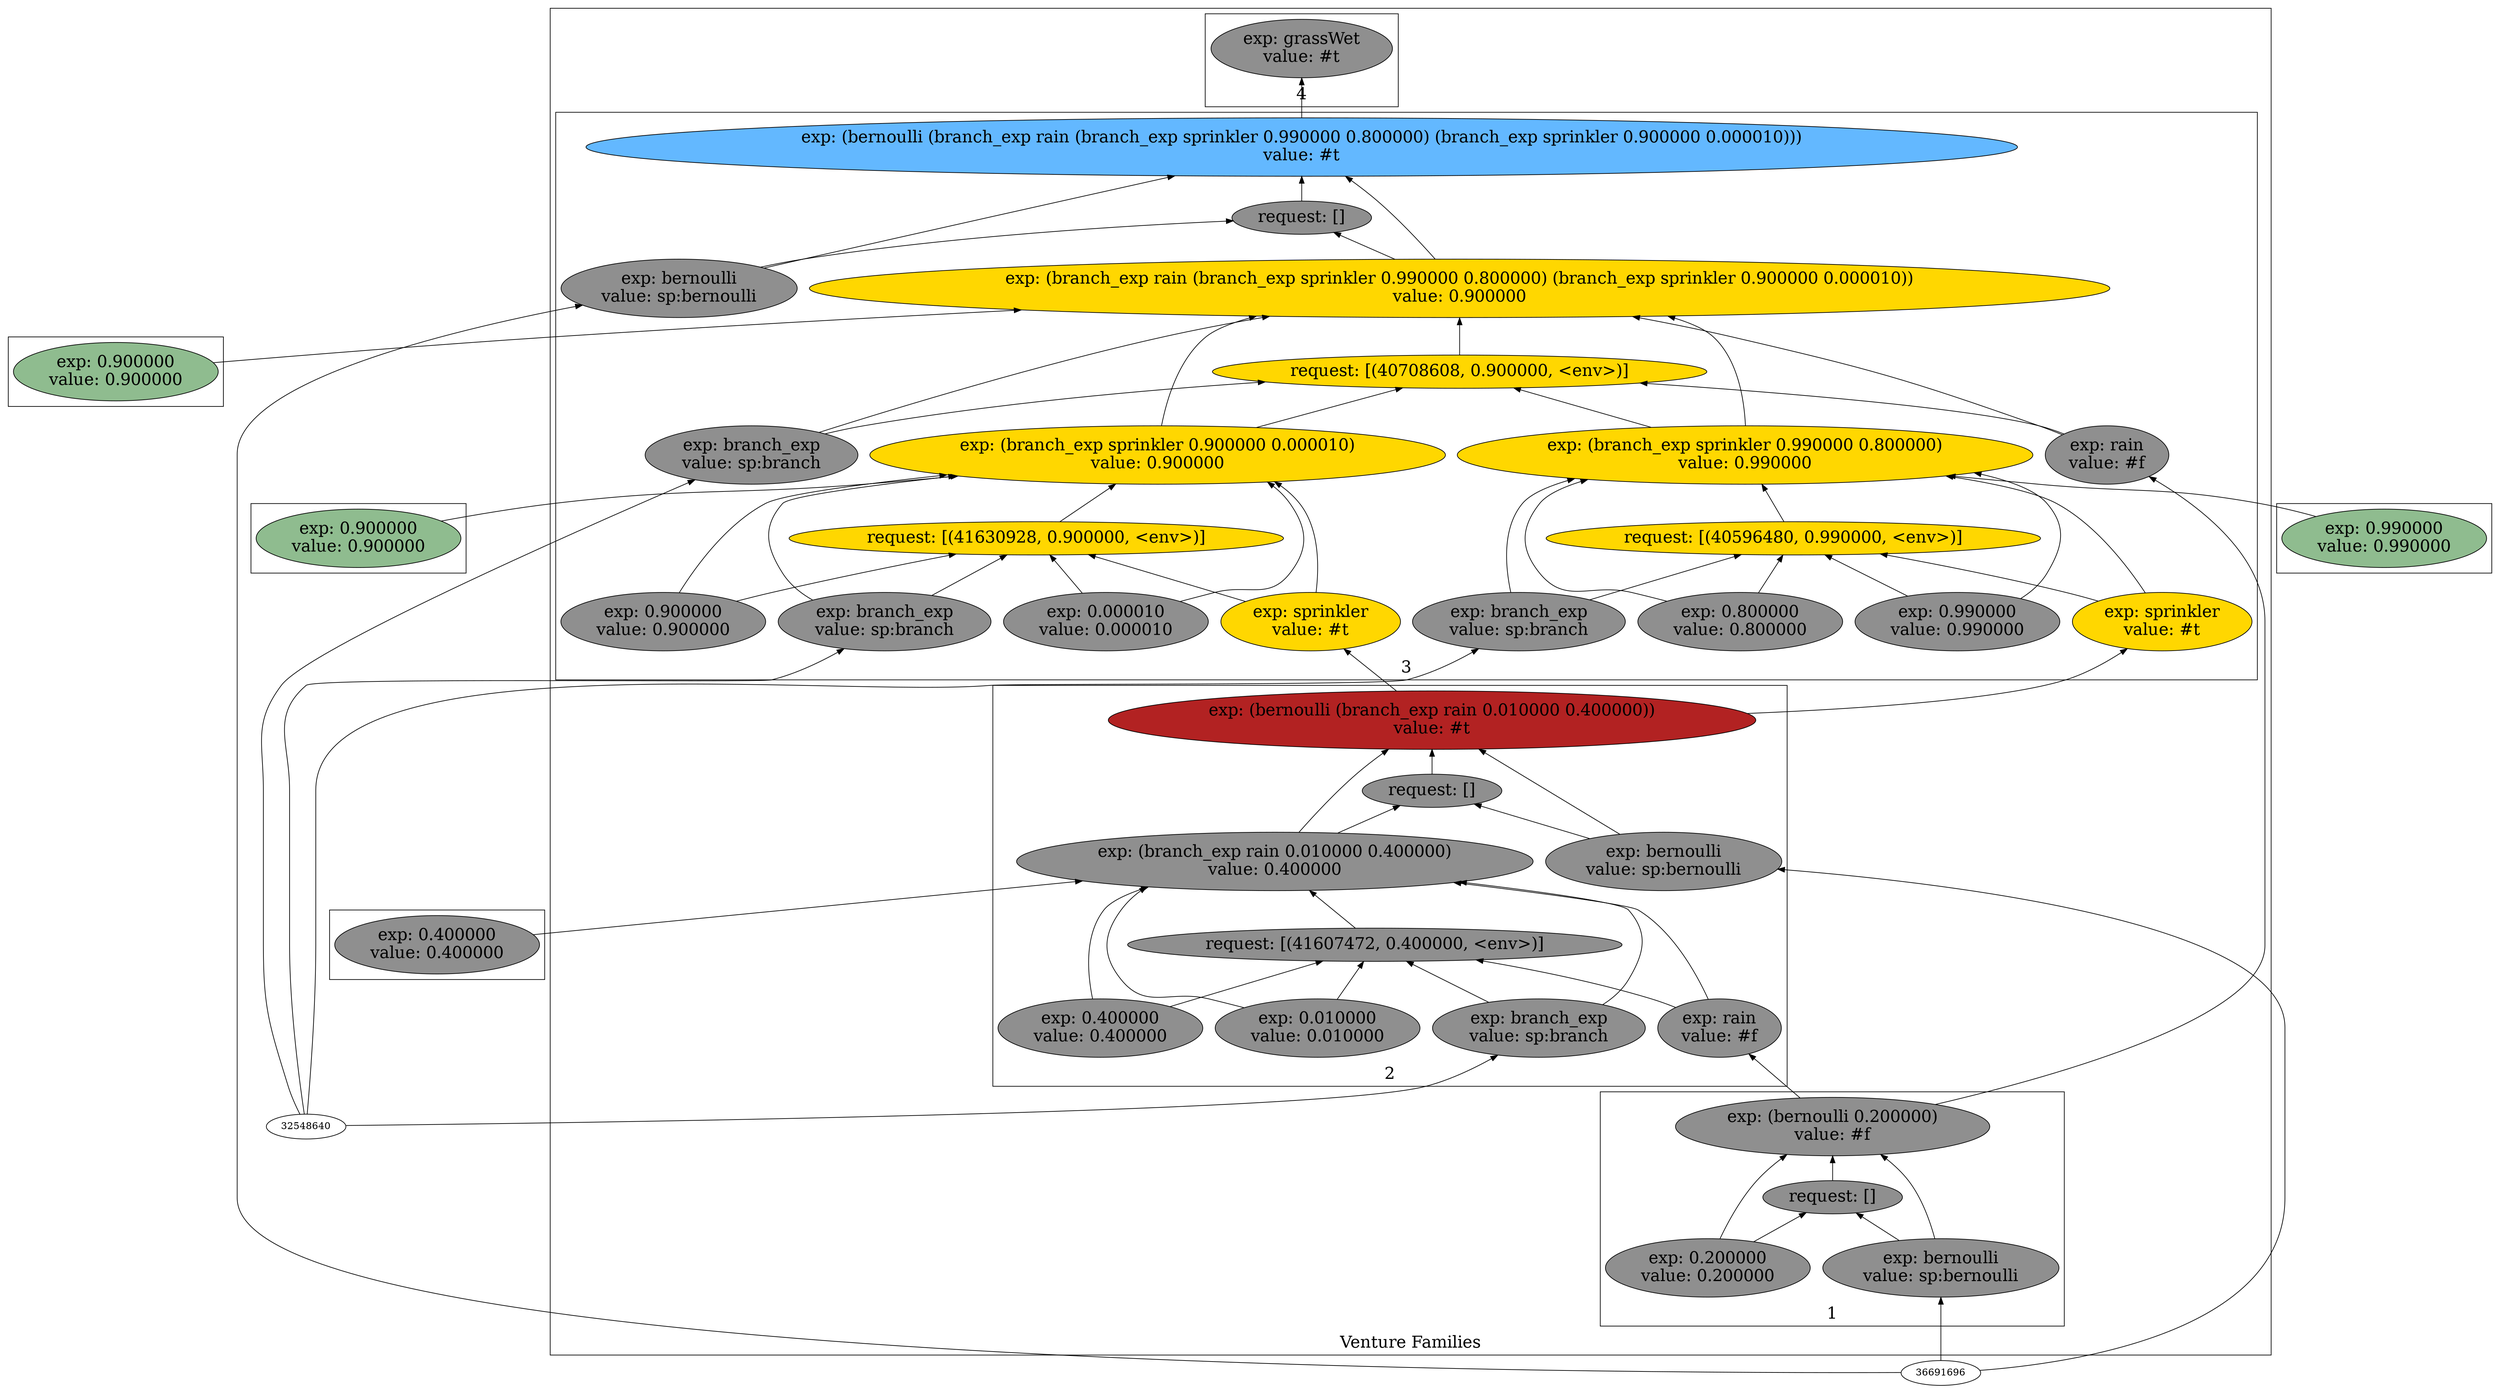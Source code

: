 digraph {
rankdir=BT
fontsize=24
subgraph cluster1 {
label="Venture Families"
subgraph cluster2 {
label="1"
"40713584"["fillcolor"="grey56" "fontsize"="24" "label"="exp: (bernoulli 0.200000)\nvalue: #f" "shape"="ellipse" "style"="filled" ]
"42705792"["fillcolor"="grey56" "fontsize"="24" "label"="request: []" "shape"="ellipse" "style"="filled" ]
"41432720"["fillcolor"="grey56" "fontsize"="24" "label"="exp: bernoulli\nvalue: sp:bernoulli" "shape"="ellipse" "style"="filled" ]
"41569728"["fillcolor"="grey56" "fontsize"="24" "label"="exp: 0.200000\nvalue: 0.200000" "shape"="ellipse" "style"="filled" ]
}

subgraph cluster3 {
label="2"
"42282848"["fillcolor"="firebrick" "fontsize"="24" "label"="exp: (bernoulli (branch_exp rain 0.010000 0.400000))\nvalue: #t" "shape"="ellipse" "style"="filled" ]
"41924112"["fillcolor"="grey56" "fontsize"="24" "label"="request: []" "shape"="ellipse" "style"="filled" ]
"42344368"["fillcolor"="grey56" "fontsize"="24" "label"="exp: bernoulli\nvalue: sp:bernoulli" "shape"="ellipse" "style"="filled" ]
"40595280"["fillcolor"="grey56" "fontsize"="24" "label"="exp: (branch_exp rain 0.010000 0.400000)\nvalue: 0.400000" "shape"="ellipse" "style"="filled" ]
"41607472"["fillcolor"="grey56" "fontsize"="24" "label"="request: [(41607472, 0.400000, <env>)]" "shape"="ellipse" "style"="filled" ]
"40889568"["fillcolor"="grey56" "fontsize"="24" "label"="exp: branch_exp\nvalue: sp:branch" "shape"="ellipse" "style"="filled" ]
"41057568"["fillcolor"="grey56" "fontsize"="24" "label"="exp: rain\nvalue: #f" "shape"="ellipse" "style"="filled" ]
"41021744"["fillcolor"="grey56" "fontsize"="24" "label"="exp: 0.010000\nvalue: 0.010000" "shape"="ellipse" "style"="filled" ]
"40790752"["fillcolor"="grey56" "fontsize"="24" "label"="exp: 0.400000\nvalue: 0.400000" "shape"="ellipse" "style"="filled" ]
}

subgraph cluster4 {
label="3"
"40624480"["fillcolor"="steelblue1" "fontsize"="24" "label"="exp: (bernoulli (branch_exp rain (branch_exp sprinkler 0.990000 0.800000) (branch_exp sprinkler 0.900000 0.000010)))\nvalue: #t" "shape"="ellipse" "style"="filled" ]
"34316752"["fillcolor"="grey56" "fontsize"="24" "label"="request: []" "shape"="ellipse" "style"="filled" ]
"40825264"["fillcolor"="grey56" "fontsize"="24" "label"="exp: bernoulli\nvalue: sp:bernoulli" "shape"="ellipse" "style"="filled" ]
"43036928"["fillcolor"="gold" "fontsize"="24" "label"="exp: (branch_exp rain (branch_exp sprinkler 0.990000 0.800000) (branch_exp sprinkler 0.900000 0.000010))\nvalue: 0.900000" "shape"="ellipse" "style"="filled" ]
"40708608"["fillcolor"="gold" "fontsize"="24" "label"="request: [(40708608, 0.900000, <env>)]" "shape"="ellipse" "style"="filled" ]
"40872128"["fillcolor"="grey56" "fontsize"="24" "label"="exp: branch_exp\nvalue: sp:branch" "shape"="ellipse" "style"="filled" ]
"41062672"["fillcolor"="grey56" "fontsize"="24" "label"="exp: rain\nvalue: #f" "shape"="ellipse" "style"="filled" ]
"41382256"["fillcolor"="gold" "fontsize"="24" "label"="exp: (branch_exp sprinkler 0.990000 0.800000)\nvalue: 0.990000" "shape"="ellipse" "style"="filled" ]
"40596480"["fillcolor"="gold" "fontsize"="24" "label"="request: [(40596480, 0.990000, <env>)]" "shape"="ellipse" "style"="filled" ]
"41418432"["fillcolor"="grey56" "fontsize"="24" "label"="exp: branch_exp\nvalue: sp:branch" "shape"="ellipse" "style"="filled" ]
"41469632"["fillcolor"="gold" "fontsize"="24" "label"="exp: sprinkler\nvalue: #t" "shape"="ellipse" "style"="filled" ]
"41505808"["fillcolor"="grey56" "fontsize"="24" "label"="exp: 0.990000\nvalue: 0.990000" "shape"="ellipse" "style"="filled" ]
"41557008"["fillcolor"="grey56" "fontsize"="24" "label"="exp: 0.800000\nvalue: 0.800000" "shape"="ellipse" "style"="filled" ]
"41668672"["fillcolor"="gold" "fontsize"="24" "label"="exp: (branch_exp sprinkler 0.900000 0.000010)\nvalue: 0.900000" "shape"="ellipse" "style"="filled" ]
"41630928"["fillcolor"="gold" "fontsize"="24" "label"="request: [(41630928, 0.900000, <env>)]" "shape"="ellipse" "style"="filled" ]
"41706416"["fillcolor"="grey56" "fontsize"="24" "label"="exp: branch_exp\nvalue: sp:branch" "shape"="ellipse" "style"="filled" ]
"41744160"["fillcolor"="gold" "fontsize"="24" "label"="exp: sprinkler\nvalue: #t" "shape"="ellipse" "style"="filled" ]
"41781904"["fillcolor"="grey56" "fontsize"="24" "label"="exp: 0.900000\nvalue: 0.900000" "shape"="ellipse" "style"="filled" ]
"41819648"["fillcolor"="grey56" "fontsize"="24" "label"="exp: 0.000010\nvalue: 0.000010" "shape"="ellipse" "style"="filled" ]
}

subgraph cluster5 {
label="4"
"43059072"["fillcolor"="grey56" "fontsize"="24" "label"="exp: grassWet\nvalue: #t" "shape"="ellipse" "style"="filled" ]
}

}

subgraph cluster6 {
label=""
"41593184"["fillcolor"="darkseagreen" "fontsize"="24" "label"="exp: 0.990000\nvalue: 0.990000" "shape"="ellipse" "style"="filled" ]
}

subgraph cluster7 {
label=""
"41857392"["fillcolor"="darkseagreen" "fontsize"="24" "label"="exp: 0.900000\nvalue: 0.900000" "shape"="ellipse" "style"="filled" ]
}

subgraph cluster8 {
label=""
"41895136"["fillcolor"="darkseagreen" "fontsize"="24" "label"="exp: 0.900000\nvalue: 0.900000" "shape"="ellipse" "style"="filled" ]
}

subgraph cluster9 {
label=""
"42866832"["fillcolor"="grey56" "fontsize"="24" "label"="exp: 0.400000\nvalue: 0.400000" "shape"="ellipse" "style"="filled" ]
}

"40825264" -> "40624480"["arrowhead"="normal" "color"="black" "style"="solid" ]
"40825264" -> "34316752"["arrowhead"="normal" "color"="black" "style"="solid" ]
"36691696" -> "40825264"["arrowhead"="normal" "color"="black" "style"="solid" ]
"43036928" -> "40624480"["arrowhead"="normal" "color"="black" "style"="solid" ]
"43036928" -> "34316752"["arrowhead"="normal" "color"="black" "style"="solid" ]
"40872128" -> "43036928"["arrowhead"="normal" "color"="black" "style"="solid" ]
"40872128" -> "40708608"["arrowhead"="normal" "color"="black" "style"="solid" ]
"32548640" -> "40872128"["arrowhead"="normal" "color"="black" "style"="solid" ]
"41062672" -> "43036928"["arrowhead"="normal" "color"="black" "style"="solid" ]
"41062672" -> "40708608"["arrowhead"="normal" "color"="black" "style"="solid" ]
"40713584" -> "41062672"["arrowhead"="normal" "color"="black" "style"="solid" ]
"41382256" -> "43036928"["arrowhead"="normal" "color"="black" "style"="solid" ]
"41382256" -> "40708608"["arrowhead"="normal" "color"="black" "style"="solid" ]
"41418432" -> "41382256"["arrowhead"="normal" "color"="black" "style"="solid" ]
"41418432" -> "40596480"["arrowhead"="normal" "color"="black" "style"="solid" ]
"32548640" -> "41418432"["arrowhead"="normal" "color"="black" "style"="solid" ]
"41469632" -> "41382256"["arrowhead"="normal" "color"="black" "style"="solid" ]
"41469632" -> "40596480"["arrowhead"="normal" "color"="black" "style"="solid" ]
"42282848" -> "41469632"["arrowhead"="normal" "color"="black" "style"="solid" ]
"41505808" -> "41382256"["arrowhead"="normal" "color"="black" "style"="solid" ]
"41505808" -> "40596480"["arrowhead"="normal" "color"="black" "style"="solid" ]
"41557008" -> "41382256"["arrowhead"="normal" "color"="black" "style"="solid" ]
"41557008" -> "40596480"["arrowhead"="normal" "color"="black" "style"="solid" ]
"40596480" -> "41382256"["arrowhead"="normal" "color"="black" "style"="solid" ]
"41593184" -> "41382256"["arrowhead"="normal" "color"="black" "style"="solid" ]
"41668672" -> "43036928"["arrowhead"="normal" "color"="black" "style"="solid" ]
"41668672" -> "40708608"["arrowhead"="normal" "color"="black" "style"="solid" ]
"41706416" -> "41668672"["arrowhead"="normal" "color"="black" "style"="solid" ]
"41706416" -> "41630928"["arrowhead"="normal" "color"="black" "style"="solid" ]
"32548640" -> "41706416"["arrowhead"="normal" "color"="black" "style"="solid" ]
"41744160" -> "41668672"["arrowhead"="normal" "color"="black" "style"="solid" ]
"41744160" -> "41630928"["arrowhead"="normal" "color"="black" "style"="solid" ]
"42282848" -> "41744160"["arrowhead"="normal" "color"="black" "style"="solid" ]
"41781904" -> "41668672"["arrowhead"="normal" "color"="black" "style"="solid" ]
"41781904" -> "41630928"["arrowhead"="normal" "color"="black" "style"="solid" ]
"41819648" -> "41668672"["arrowhead"="normal" "color"="black" "style"="solid" ]
"41819648" -> "41630928"["arrowhead"="normal" "color"="black" "style"="solid" ]
"41630928" -> "41668672"["arrowhead"="normal" "color"="black" "style"="solid" ]
"41857392" -> "41668672"["arrowhead"="normal" "color"="black" "style"="solid" ]
"40708608" -> "43036928"["arrowhead"="normal" "color"="black" "style"="solid" ]
"41895136" -> "43036928"["arrowhead"="normal" "color"="black" "style"="solid" ]
"34316752" -> "40624480"["arrowhead"="normal" "color"="black" "style"="solid" ]
"41432720" -> "40713584"["arrowhead"="normal" "color"="black" "style"="solid" ]
"41432720" -> "42705792"["arrowhead"="normal" "color"="black" "style"="solid" ]
"36691696" -> "41432720"["arrowhead"="normal" "color"="black" "style"="solid" ]
"41569728" -> "40713584"["arrowhead"="normal" "color"="black" "style"="solid" ]
"41569728" -> "42705792"["arrowhead"="normal" "color"="black" "style"="solid" ]
"42705792" -> "40713584"["arrowhead"="normal" "color"="black" "style"="solid" ]
"42344368" -> "42282848"["arrowhead"="normal" "color"="black" "style"="solid" ]
"42344368" -> "41924112"["arrowhead"="normal" "color"="black" "style"="solid" ]
"36691696" -> "42344368"["arrowhead"="normal" "color"="black" "style"="solid" ]
"40595280" -> "42282848"["arrowhead"="normal" "color"="black" "style"="solid" ]
"40595280" -> "41924112"["arrowhead"="normal" "color"="black" "style"="solid" ]
"40889568" -> "40595280"["arrowhead"="normal" "color"="black" "style"="solid" ]
"40889568" -> "41607472"["arrowhead"="normal" "color"="black" "style"="solid" ]
"32548640" -> "40889568"["arrowhead"="normal" "color"="black" "style"="solid" ]
"41057568" -> "40595280"["arrowhead"="normal" "color"="black" "style"="solid" ]
"41057568" -> "41607472"["arrowhead"="normal" "color"="black" "style"="solid" ]
"40713584" -> "41057568"["arrowhead"="normal" "color"="black" "style"="solid" ]
"41021744" -> "40595280"["arrowhead"="normal" "color"="black" "style"="solid" ]
"41021744" -> "41607472"["arrowhead"="normal" "color"="black" "style"="solid" ]
"40790752" -> "40595280"["arrowhead"="normal" "color"="black" "style"="solid" ]
"40790752" -> "41607472"["arrowhead"="normal" "color"="black" "style"="solid" ]
"41607472" -> "40595280"["arrowhead"="normal" "color"="black" "style"="solid" ]
"42866832" -> "40595280"["arrowhead"="normal" "color"="black" "style"="solid" ]
"41924112" -> "42282848"["arrowhead"="normal" "color"="black" "style"="solid" ]
"40624480" -> "43059072"["arrowhead"="normal" "color"="black" "style"="solid" ]

}